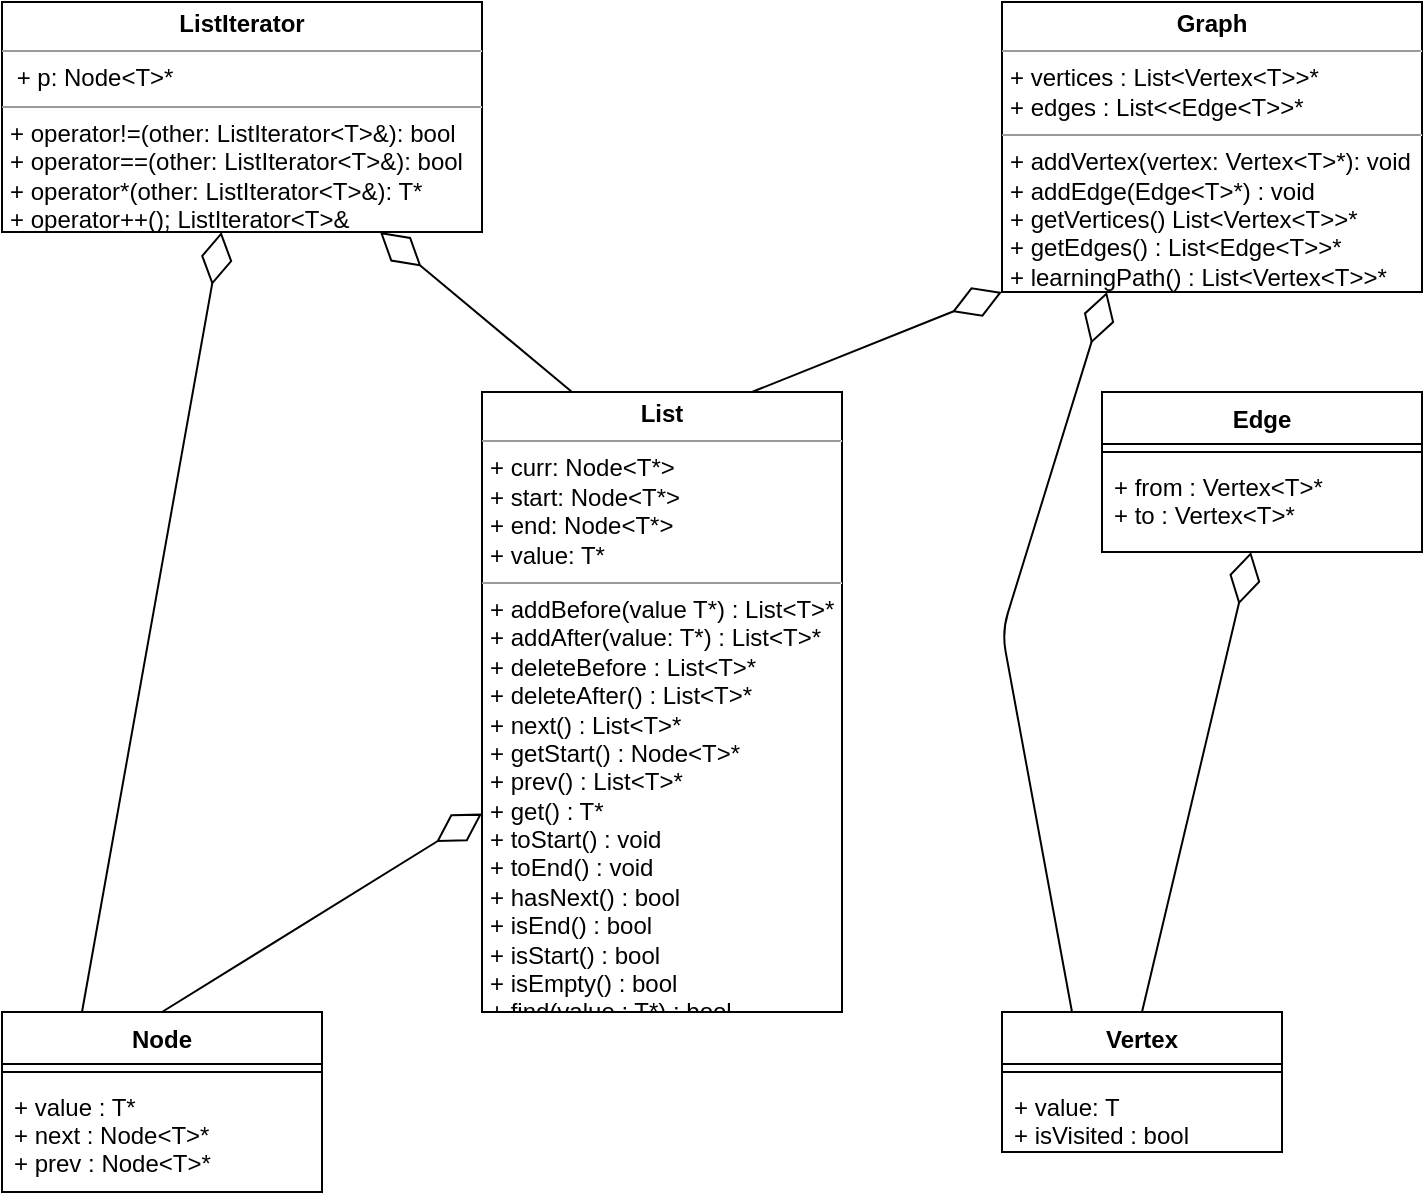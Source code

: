 <mxfile version="13.1.1" type="github">
  <diagram id="kseK9sUrW2folhvouOjL" name="Страница 1">
    <mxGraphModel dx="1030" dy="576" grid="1" gridSize="10" guides="1" tooltips="1" connect="1" arrows="1" fold="1" page="1" pageScale="1" pageWidth="850" pageHeight="1100" math="0" shadow="0">
      <root>
        <mxCell id="0" />
        <mxCell id="1" parent="0" />
        <mxCell id="5DHbwvcFjcHv_emhHEeE-2" style="edgeStyle=orthogonalEdgeStyle;rounded=0;orthogonalLoop=1;jettySize=auto;html=1;" parent="1" edge="1">
          <mxGeometry relative="1" as="geometry">
            <mxPoint x="260" y="300" as="sourcePoint" />
            <mxPoint x="260" y="300" as="targetPoint" />
          </mxGeometry>
        </mxCell>
        <mxCell id="5DHbwvcFjcHv_emhHEeE-1" value="&lt;p style=&quot;margin: 0px ; margin-top: 4px ; text-align: center&quot;&gt;&lt;b&gt;ListIterator&lt;/b&gt;&lt;/p&gt;&lt;hr size=&quot;1&quot;&gt;&lt;p style=&quot;margin: 0px ; margin-left: 4px&quot;&gt;&amp;nbsp;+ p: Node&amp;lt;T&amp;gt;*&lt;/p&gt;&lt;hr size=&quot;1&quot;&gt;&lt;p style=&quot;margin: 0px ; margin-left: 4px&quot;&gt;+ operator!=(other: ListIterator&amp;lt;T&amp;gt;&amp;amp;): bool&lt;/p&gt;&lt;p style=&quot;margin: 0px ; margin-left: 4px&quot;&gt;+ operator==(other: ListIterator&amp;lt;T&amp;gt;&amp;amp;): bool&lt;/p&gt;&lt;p style=&quot;margin: 0px ; margin-left: 4px&quot;&gt;+ operator*(other: ListIterator&amp;lt;T&amp;gt;&amp;amp;): T*&lt;/p&gt;&lt;p style=&quot;margin: 0px ; margin-left: 4px&quot;&gt;+ operator++(); ListIterator&amp;lt;T&amp;gt;&amp;amp;&lt;/p&gt;" style="verticalAlign=top;align=left;overflow=fill;fontSize=12;fontFamily=Helvetica;html=1;" parent="1" vertex="1">
          <mxGeometry x="60" y="55" width="240" height="115" as="geometry" />
        </mxCell>
        <mxCell id="5DHbwvcFjcHv_emhHEeE-3" value="&lt;p style=&quot;margin: 0px ; margin-top: 4px ; text-align: center&quot;&gt;&lt;b&gt;List&lt;/b&gt;&lt;/p&gt;&lt;hr size=&quot;1&quot;&gt;&lt;p style=&quot;margin: 0px ; margin-left: 4px&quot;&gt;+ curr: Node&amp;lt;T*&amp;gt;&lt;/p&gt;&lt;p style=&quot;margin: 0px ; margin-left: 4px&quot;&gt;+ start: Node&amp;lt;T*&amp;gt;&lt;/p&gt;&lt;p style=&quot;margin: 0px ; margin-left: 4px&quot;&gt;+ end: Node&amp;lt;T*&amp;gt;&lt;/p&gt;&lt;p style=&quot;margin: 0px ; margin-left: 4px&quot;&gt;+ value: T*&lt;/p&gt;&lt;hr size=&quot;1&quot;&gt;&lt;p style=&quot;margin: 0px ; margin-left: 4px&quot;&gt;&lt;span&gt;+ addBefore(value T*) : List&amp;lt;T&amp;gt;*&lt;/span&gt;&lt;br&gt;&lt;span&gt;+ addAfter(value: T*) : List&amp;lt;T&amp;gt;*&lt;/span&gt;&lt;br&gt;&lt;span&gt;+ deleteBefore : List&amp;lt;T&amp;gt;*&lt;/span&gt;&lt;br&gt;&lt;span&gt;+ deleteAfter() : List&amp;lt;T&amp;gt;*&lt;/span&gt;&lt;br&gt;&lt;span&gt;+ next() : List&amp;lt;T&amp;gt;*&lt;/span&gt;&lt;br&gt;&lt;span&gt;+ getStart() : Node&amp;lt;T&amp;gt;*&lt;/span&gt;&lt;br&gt;&lt;span&gt;+ prev() : List&amp;lt;T&amp;gt;*&lt;/span&gt;&lt;br&gt;&lt;span&gt;+ get() : T*&lt;/span&gt;&lt;br&gt;&lt;span&gt;+ toStart() : void&lt;/span&gt;&lt;br&gt;&lt;span&gt;+ toEnd() : void&lt;/span&gt;&lt;br&gt;&lt;span&gt;+ hasNext() : bool&lt;/span&gt;&lt;br&gt;&lt;span&gt;+ isEnd() : bool&lt;/span&gt;&lt;br&gt;&lt;span&gt;+ isStart() : bool&lt;/span&gt;&lt;br&gt;&lt;span&gt;+ isEmpty() : bool&lt;/span&gt;&lt;br&gt;&lt;span&gt;+ find(value : T*) : bool&lt;/span&gt;&lt;br&gt;&lt;/p&gt;" style="verticalAlign=top;align=left;overflow=fill;fontSize=12;fontFamily=Helvetica;html=1;" parent="1" vertex="1">
          <mxGeometry x="300" y="250" width="180" height="310" as="geometry" />
        </mxCell>
        <mxCell id="5DHbwvcFjcHv_emhHEeE-8" value="&lt;p style=&quot;margin: 0px ; margin-top: 4px ; text-align: center&quot;&gt;&lt;b&gt;Graph&lt;/b&gt;&lt;/p&gt;&lt;hr size=&quot;1&quot;&gt;&lt;p style=&quot;margin: 0px ; margin-left: 4px&quot;&gt;+ vertices : List&amp;lt;Vertex&amp;lt;T&amp;gt;&amp;gt;*&lt;/p&gt;&lt;p style=&quot;margin: 0px ; margin-left: 4px&quot;&gt;+ edges : List&amp;lt;&amp;lt;Edge&amp;lt;T&amp;gt;&amp;gt;*&lt;/p&gt;&lt;hr size=&quot;1&quot;&gt;&lt;p style=&quot;margin: 0px ; margin-left: 4px&quot;&gt;+ addVertex(vertex: Vertex&amp;lt;T&amp;gt;*): void&lt;/p&gt;&lt;p style=&quot;margin: 0px ; margin-left: 4px&quot;&gt;+ addEdge(Edge&amp;lt;T&amp;gt;*) : void&lt;/p&gt;&lt;p style=&quot;margin: 0px ; margin-left: 4px&quot;&gt;+ getVertices() List&amp;lt;Vertex&amp;lt;T&amp;gt;&amp;gt;*&lt;/p&gt;&lt;p style=&quot;margin: 0px ; margin-left: 4px&quot;&gt;+ getEdges() : List&amp;lt;Edge&amp;lt;T&amp;gt;&amp;gt;*&lt;/p&gt;&lt;p style=&quot;margin: 0px ; margin-left: 4px&quot;&gt;+ learningPath() : List&amp;lt;Vertex&amp;lt;T&amp;gt;&amp;gt;*&lt;/p&gt;" style="verticalAlign=top;align=left;overflow=fill;fontSize=12;fontFamily=Helvetica;html=1;" parent="1" vertex="1">
          <mxGeometry x="560" y="55" width="210" height="145" as="geometry" />
        </mxCell>
        <mxCell id="5DHbwvcFjcHv_emhHEeE-20" value="Node" style="swimlane;fontStyle=1;align=center;verticalAlign=top;childLayout=stackLayout;horizontal=1;startSize=26;horizontalStack=0;resizeParent=1;resizeParentMax=0;resizeLast=0;collapsible=1;marginBottom=0;" parent="1" vertex="1">
          <mxGeometry x="60" y="560" width="160" height="90" as="geometry" />
        </mxCell>
        <mxCell id="5DHbwvcFjcHv_emhHEeE-22" value="" style="line;strokeWidth=1;fillColor=none;align=left;verticalAlign=middle;spacingTop=-1;spacingLeft=3;spacingRight=3;rotatable=0;labelPosition=right;points=[];portConstraint=eastwest;" parent="5DHbwvcFjcHv_emhHEeE-20" vertex="1">
          <mxGeometry y="26" width="160" height="8" as="geometry" />
        </mxCell>
        <mxCell id="5DHbwvcFjcHv_emhHEeE-23" value="+ value : T*&#xa;+ next : Node&lt;T&gt;*&#xa;+ prev : Node&lt;T&gt;*" style="text;strokeColor=none;fillColor=none;align=left;verticalAlign=top;spacingLeft=4;spacingRight=4;overflow=hidden;rotatable=0;points=[[0,0.5],[1,0.5]];portConstraint=eastwest;" parent="5DHbwvcFjcHv_emhHEeE-20" vertex="1">
          <mxGeometry y="34" width="160" height="56" as="geometry" />
        </mxCell>
        <mxCell id="VGIbdxzOlUNpBuNSaY6e-8" value="" style="endArrow=diamondThin;endFill=0;endSize=24;html=1;fontSize=18;exitX=0.25;exitY=0;exitDx=0;exitDy=0;" edge="1" parent="1" source="5DHbwvcFjcHv_emhHEeE-20" target="5DHbwvcFjcHv_emhHEeE-1">
          <mxGeometry width="160" relative="1" as="geometry">
            <mxPoint x="170" y="570" as="sourcePoint" />
            <mxPoint x="310" y="475.652" as="targetPoint" />
          </mxGeometry>
        </mxCell>
        <mxCell id="VGIbdxzOlUNpBuNSaY6e-7" value="" style="endArrow=diamondThin;endFill=0;endSize=24;html=1;fontSize=18;exitX=0.5;exitY=0;exitDx=0;exitDy=0;" edge="1" parent="1" source="5DHbwvcFjcHv_emhHEeE-20" target="5DHbwvcFjcHv_emhHEeE-3">
          <mxGeometry width="160" relative="1" as="geometry">
            <mxPoint x="160" y="560" as="sourcePoint" />
            <mxPoint x="320" y="560" as="targetPoint" />
          </mxGeometry>
        </mxCell>
        <mxCell id="5DHbwvcFjcHv_emhHEeE-12" value="Edge" style="swimlane;fontStyle=1;align=center;verticalAlign=top;childLayout=stackLayout;horizontal=1;startSize=26;horizontalStack=0;resizeParent=1;resizeParentMax=0;resizeLast=0;collapsible=1;marginBottom=0;" parent="1" vertex="1">
          <mxGeometry x="610" y="250" width="160" height="80" as="geometry" />
        </mxCell>
        <mxCell id="5DHbwvcFjcHv_emhHEeE-14" value="" style="line;strokeWidth=1;fillColor=none;align=left;verticalAlign=middle;spacingTop=-1;spacingLeft=3;spacingRight=3;rotatable=0;labelPosition=right;points=[];portConstraint=eastwest;" parent="5DHbwvcFjcHv_emhHEeE-12" vertex="1">
          <mxGeometry y="26" width="160" height="8" as="geometry" />
        </mxCell>
        <mxCell id="5DHbwvcFjcHv_emhHEeE-15" value="+ from : Vertex&lt;T&gt;*&#xa;+ to : Vertex&lt;T&gt;*" style="text;strokeColor=none;fillColor=none;align=left;verticalAlign=top;spacingLeft=4;spacingRight=4;overflow=hidden;rotatable=0;points=[[0,0.5],[1,0.5]];portConstraint=eastwest;" parent="5DHbwvcFjcHv_emhHEeE-12" vertex="1">
          <mxGeometry y="34" width="160" height="46" as="geometry" />
        </mxCell>
        <mxCell id="5DHbwvcFjcHv_emhHEeE-16" value="Vertex" style="swimlane;fontStyle=1;align=center;verticalAlign=top;childLayout=stackLayout;horizontal=1;startSize=26;horizontalStack=0;resizeParent=1;resizeParentMax=0;resizeLast=0;collapsible=1;marginBottom=0;" parent="1" vertex="1">
          <mxGeometry x="560" y="560" width="140" height="70" as="geometry" />
        </mxCell>
        <mxCell id="5DHbwvcFjcHv_emhHEeE-18" value="" style="line;strokeWidth=1;fillColor=none;align=left;verticalAlign=middle;spacingTop=-1;spacingLeft=3;spacingRight=3;rotatable=0;labelPosition=right;points=[];portConstraint=eastwest;" parent="5DHbwvcFjcHv_emhHEeE-16" vertex="1">
          <mxGeometry y="26" width="140" height="8" as="geometry" />
        </mxCell>
        <mxCell id="5DHbwvcFjcHv_emhHEeE-19" value="+ value: T&#xa;+ isVisited : bool" style="text;strokeColor=none;fillColor=none;align=left;verticalAlign=top;spacingLeft=4;spacingRight=4;overflow=hidden;rotatable=0;points=[[0,0.5],[1,0.5]];portConstraint=eastwest;" parent="5DHbwvcFjcHv_emhHEeE-16" vertex="1">
          <mxGeometry y="34" width="140" height="36" as="geometry" />
        </mxCell>
        <mxCell id="VGIbdxzOlUNpBuNSaY6e-9" value="" style="endArrow=diamondThin;endFill=0;endSize=24;html=1;fontSize=18;exitX=0.5;exitY=0;exitDx=0;exitDy=0;" edge="1" parent="1" source="5DHbwvcFjcHv_emhHEeE-16" target="5DHbwvcFjcHv_emhHEeE-15">
          <mxGeometry width="160" relative="1" as="geometry">
            <mxPoint x="610" y="480" as="sourcePoint" />
            <mxPoint x="770" y="480" as="targetPoint" />
          </mxGeometry>
        </mxCell>
        <mxCell id="VGIbdxzOlUNpBuNSaY6e-10" value="" style="endArrow=diamondThin;endFill=0;endSize=24;html=1;fontSize=18;exitX=0.75;exitY=0;exitDx=0;exitDy=0;entryX=0;entryY=1;entryDx=0;entryDy=0;" edge="1" parent="1" source="5DHbwvcFjcHv_emhHEeE-3" target="5DHbwvcFjcHv_emhHEeE-8">
          <mxGeometry width="160" relative="1" as="geometry">
            <mxPoint x="460" y="249" as="sourcePoint" />
            <mxPoint x="620" y="249" as="targetPoint" />
          </mxGeometry>
        </mxCell>
        <mxCell id="VGIbdxzOlUNpBuNSaY6e-11" value="" style="endArrow=diamondThin;endFill=0;endSize=24;html=1;fontSize=18;exitX=0.25;exitY=0;exitDx=0;exitDy=0;entryX=0.25;entryY=1;entryDx=0;entryDy=0;" edge="1" parent="1" source="5DHbwvcFjcHv_emhHEeE-16" target="5DHbwvcFjcHv_emhHEeE-8">
          <mxGeometry width="160" relative="1" as="geometry">
            <mxPoint x="570" y="510" as="sourcePoint" />
            <mxPoint x="730" y="510" as="targetPoint" />
            <Array as="points">
              <mxPoint x="560" y="370" />
            </Array>
          </mxGeometry>
        </mxCell>
        <mxCell id="VGIbdxzOlUNpBuNSaY6e-12" value="" style="endArrow=diamondThin;endFill=0;endSize=24;html=1;fontSize=18;exitX=0.25;exitY=0;exitDx=0;exitDy=0;" edge="1" parent="1" source="5DHbwvcFjcHv_emhHEeE-3" target="5DHbwvcFjcHv_emhHEeE-1">
          <mxGeometry width="160" relative="1" as="geometry">
            <mxPoint x="445" y="260" as="sourcePoint" />
            <mxPoint x="570" y="210" as="targetPoint" />
          </mxGeometry>
        </mxCell>
      </root>
    </mxGraphModel>
  </diagram>
</mxfile>
